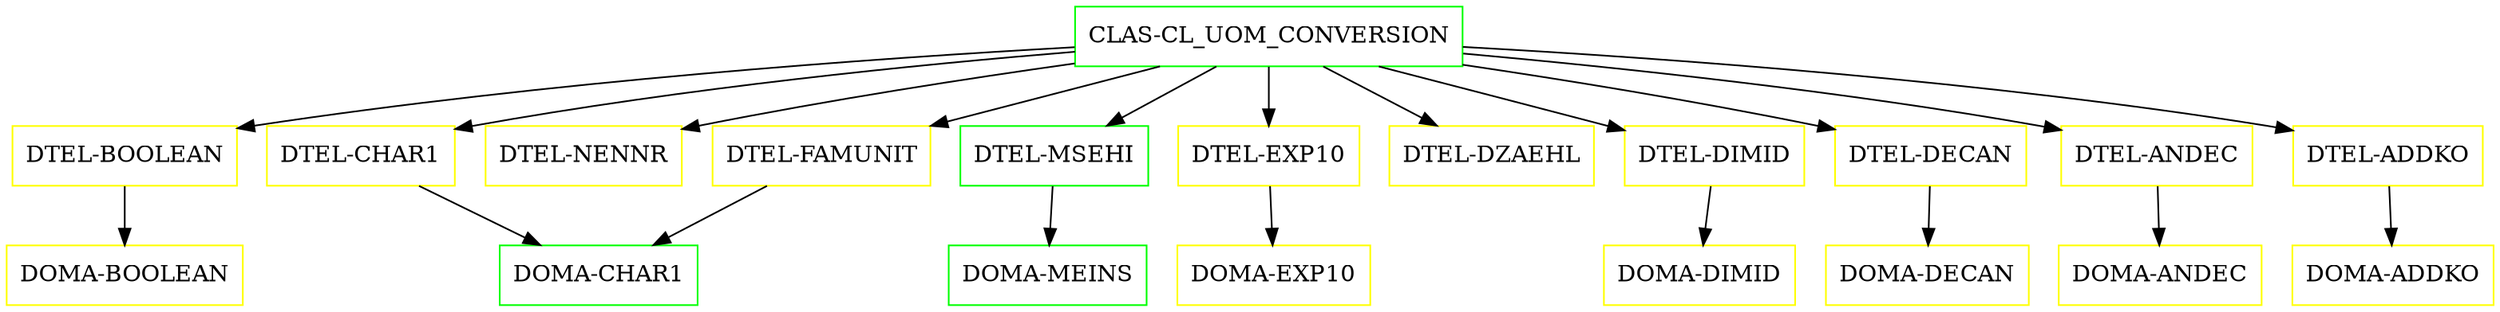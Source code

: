 digraph G {
  "CLAS-CL_UOM_CONVERSION" [shape=box,color=green];
  "DTEL-BOOLEAN" [shape=box,color=yellow,URL="./DTEL_BOOLEAN.html"];
  "DOMA-BOOLEAN" [shape=box,color=yellow,URL="./DOMA_BOOLEAN.html"];
  "DTEL-CHAR1" [shape=box,color=yellow,URL="./DTEL_CHAR1.html"];
  "DOMA-CHAR1" [shape=box,color=green,URL="./DOMA_CHAR1.html"];
  "DTEL-NENNR" [shape=box,color=yellow,URL="./DTEL_NENNR.html"];
  "DTEL-MSEHI" [shape=box,color=green,URL="./DTEL_MSEHI.html"];
  "DOMA-MEINS" [shape=box,color=green,URL="./DOMA_MEINS.html"];
  "DTEL-FAMUNIT" [shape=box,color=yellow,URL="./DTEL_FAMUNIT.html"];
  "DTEL-EXP10" [shape=box,color=yellow,URL="./DTEL_EXP10.html"];
  "DOMA-EXP10" [shape=box,color=yellow,URL="./DOMA_EXP10.html"];
  "DTEL-DZAEHL" [shape=box,color=yellow,URL="./DTEL_DZAEHL.html"];
  "DTEL-DIMID" [shape=box,color=yellow,URL="./DTEL_DIMID.html"];
  "DOMA-DIMID" [shape=box,color=yellow,URL="./DOMA_DIMID.html"];
  "DTEL-DECAN" [shape=box,color=yellow,URL="./DTEL_DECAN.html"];
  "DOMA-DECAN" [shape=box,color=yellow,URL="./DOMA_DECAN.html"];
  "DTEL-ANDEC" [shape=box,color=yellow,URL="./DTEL_ANDEC.html"];
  "DOMA-ANDEC" [shape=box,color=yellow,URL="./DOMA_ANDEC.html"];
  "DTEL-ADDKO" [shape=box,color=yellow,URL="./DTEL_ADDKO.html"];
  "DOMA-ADDKO" [shape=box,color=yellow,URL="./DOMA_ADDKO.html"];
  "CLAS-CL_UOM_CONVERSION" -> "DTEL-ADDKO";
  "CLAS-CL_UOM_CONVERSION" -> "DTEL-ANDEC";
  "CLAS-CL_UOM_CONVERSION" -> "DTEL-DECAN";
  "CLAS-CL_UOM_CONVERSION" -> "DTEL-DIMID";
  "CLAS-CL_UOM_CONVERSION" -> "DTEL-DZAEHL";
  "CLAS-CL_UOM_CONVERSION" -> "DTEL-EXP10";
  "CLAS-CL_UOM_CONVERSION" -> "DTEL-FAMUNIT";
  "CLAS-CL_UOM_CONVERSION" -> "DTEL-MSEHI";
  "CLAS-CL_UOM_CONVERSION" -> "DTEL-NENNR";
  "CLAS-CL_UOM_CONVERSION" -> "DTEL-CHAR1";
  "CLAS-CL_UOM_CONVERSION" -> "DTEL-BOOLEAN";
  "DTEL-BOOLEAN" -> "DOMA-BOOLEAN";
  "DTEL-CHAR1" -> "DOMA-CHAR1";
  "DTEL-MSEHI" -> "DOMA-MEINS";
  "DTEL-FAMUNIT" -> "DOMA-CHAR1";
  "DTEL-EXP10" -> "DOMA-EXP10";
  "DTEL-DIMID" -> "DOMA-DIMID";
  "DTEL-DECAN" -> "DOMA-DECAN";
  "DTEL-ANDEC" -> "DOMA-ANDEC";
  "DTEL-ADDKO" -> "DOMA-ADDKO";
}

